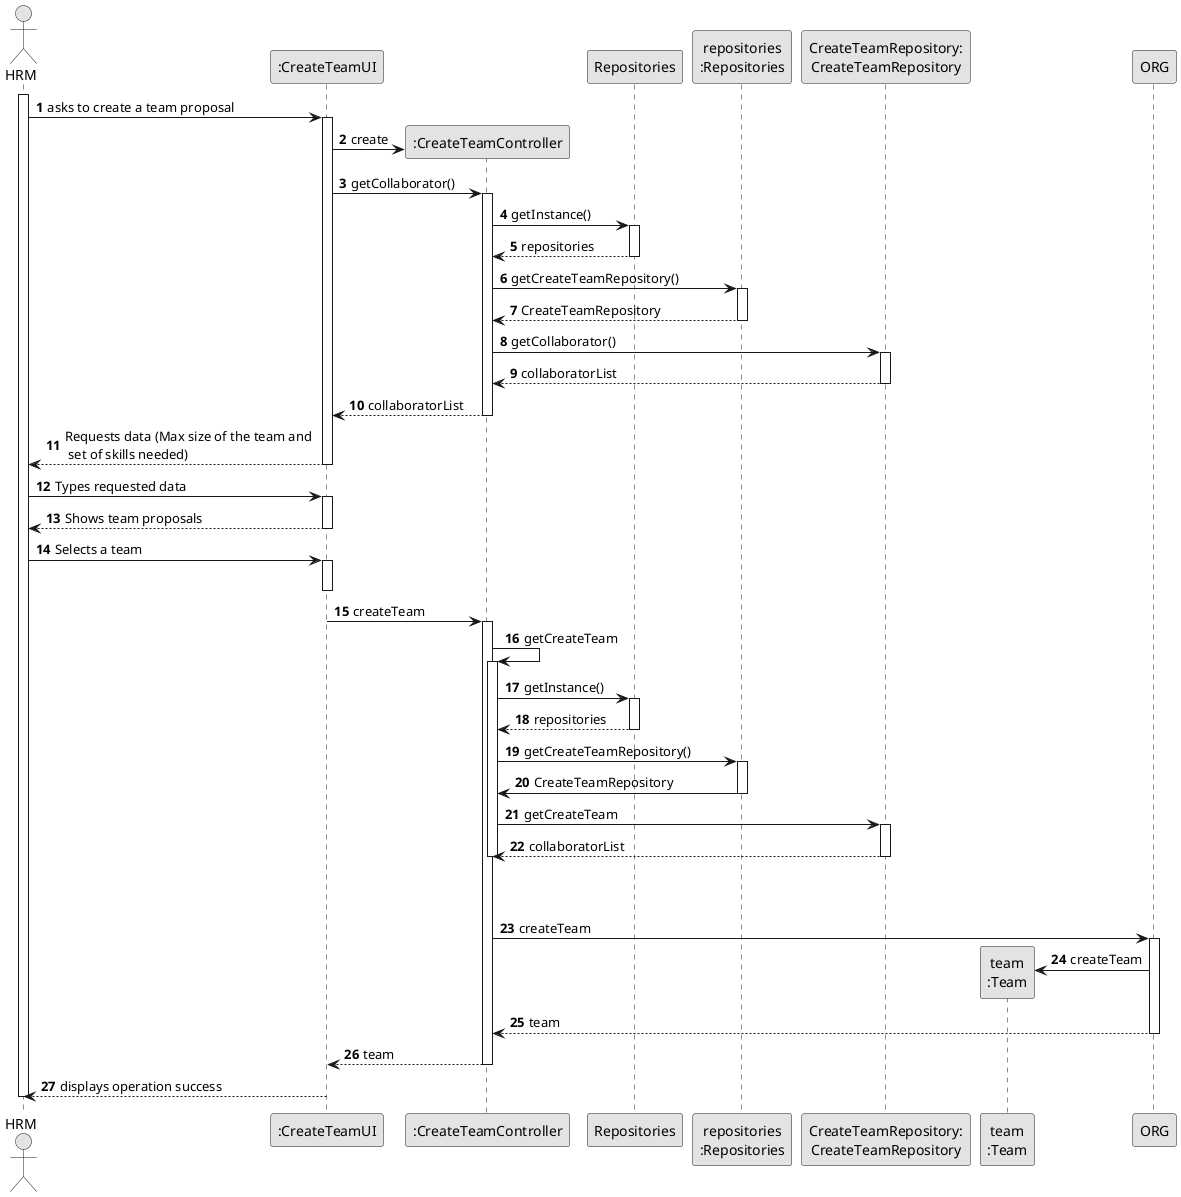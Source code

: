 @startuml
skinparam monochrome true
skinparam packageStyle rectangle
skinparam shadowing false

autonumber

'hide footbox
actor "HRM" as HRM
participant ":CreateTeamUI" as UI
participant ":CreateTeamController" as CTRL
participant "Repositories" as RepositorySingleton
participant "repositories\n:Repositories" as PLAT
participant "CreateTeamRepository:\nCreateTeamRepository" as CreateTeamRepository
'participant ":ApplicationSession" as _APP
'participant "appSession\n:ApplicationSession" as APP
'participant "currentSession\n:UserSession" as SESSAO
'participant "organizationRepository:\nOrganizationRepository" as OrganizationRepository
'participant "organization\n:Organization" as ORG
participant "team\n:Team" as TAREFA

activate HRM

        HRM -> UI : asks to create a team proposal

        activate UI

'            UI --> HRM : requests data (reference, description,  informal \n description, technical description, duration, cost)
            'create CTRL
            UI -> CTRL** : create

            UI -> CTRL : getCollaborator()
            activate CTRL

                CTRL -> RepositorySingleton : getInstance()
                activate RepositorySingleton

                    RepositorySingleton --> CTRL: repositories
                deactivate RepositorySingleton

                CTRL -> PLAT : getCreateTeamRepository()
                activate PLAT

                    PLAT --> CTRL: CreateTeamRepository
                deactivate PLAT

                CTRL -> CreateTeamRepository : getCollaborator()
                activate CreateTeamRepository

                    CreateTeamRepository --> CTRL : collaboratorList
                deactivate CreateTeamRepository

                CTRL --> UI : collaboratorList
            deactivate CTRL

            UI --> HRM : Requests data (Max size of the team and \n set of skills needed)
        deactivate UI

    HRM -> UI : Types requested data
    activate UI

        UI --> HRM : Shows team proposals
    deactivate UI

    HRM -> UI : Selects a team
    activate UI

    deactivate UI

        UI -> CTRL : createTeam
        activate CTRL

            CTRL -> CTRL : getCreateTeam
            activate CTRL

                CTRL -> RepositorySingleton : getInstance()
                activate RepositorySingleton

                    RepositorySingleton --> CTRL: repositories
                deactivate RepositorySingleton

                CTRL -> PLAT : getCreateTeamRepository()
                activate PLAT

                    PLAT -> CTRL : CreateTeamRepository
                deactivate PLAT

                CTRL -> CreateTeamRepository : getCreateTeam
                activate CreateTeamRepository

                    CreateTeamRepository --> CTRL : collaboratorList
                deactivate CreateTeamRepository

            deactivate CTRL

            |||
'            CTRL -> CTRL : getEmployeeFromSession()
'            activate CTRL
'
'                CTRL -> _APP: getInstance()
'                activate _APP
'                    _APP -> CTRL: appSession
'                deactivate _APP
'
'
'                CTRL -> APP: getCurrentSession()
'                activate APP
'
'                    APP --> CTRL: currentSession
'                deactivate APP
'
'                CTRL -> SESSAO: email = getUserEmail()
'                activate SESSAO
'
'                    SESSAO --> CTRL: email
'                deactivate SESSAO
'
'
'                CTRL -> PLAT: getOrganizationRepository(email)
'                activate PLAT
'
'                    PLAT --> CTRL: organizationRepository
'                deactivate PLAT
'
'
'                CTRL -> OrganizationRepository: getOrganizationByEmployeeEmail(email)
'                activate OrganizationRepository
'
'                    loop [for each organization
'                        OrganizationRepository -> ORG : anyEmployeeHasEmail(email)
'                        activate ORG
'
'                             ORG --> OrganizationRepository : true/false
'                        deactivate ORG
'                    end
'                    OrganizationRepository --> CTRL : organization
'                deactivate OrganizationRepository
'
'                CTRL -> ORG: getEmployeeByEmail(email)
'                activate ORG
'
'                    ORG --> CTRL : employee
'                deactivate ORG
'
'                CTRL --> CTRL : employee
'            deactivate CTRL

            |||
            CTRL -> ORG: createTeam
            activate ORG

                ORG -> TAREFA**: createTeam


                ORG --> CTRL : team

            deactivate ORG

            CTRL --> UI: team
            deactivate CTRL
            UI --> HRM: displays operation success
    deactivate UI

deactivate HRM

@enduml